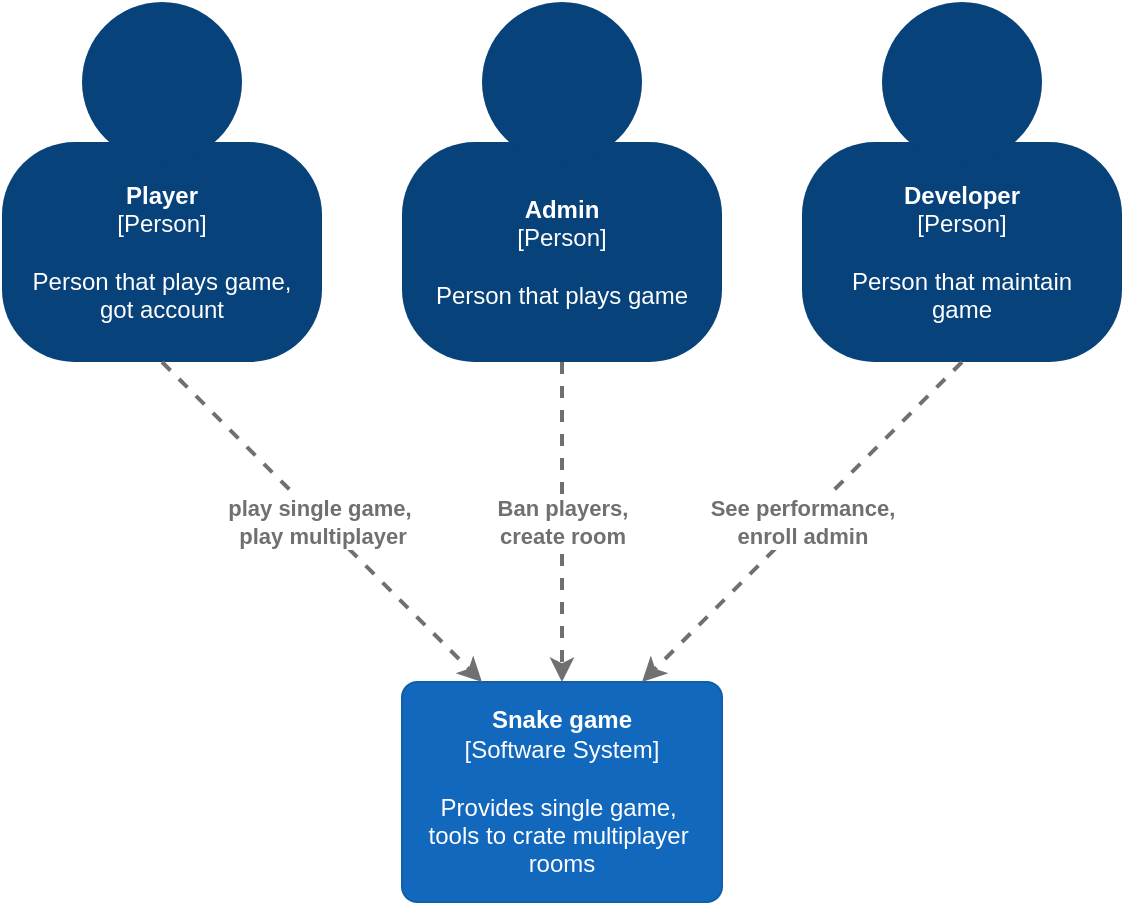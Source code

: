 <mxfile version="15.2.7" type="device"><diagram id="WMGjiHHu_984FxjrRQO1" name="Page-1"><mxGraphModel dx="1422" dy="2112" grid="1" gridSize="10" guides="1" tooltips="1" connect="1" arrows="1" fold="1" page="1" pageScale="1" pageWidth="827" pageHeight="1169" math="0" shadow="0"><root><mxCell id="0"/><mxCell id="1" parent="0"/><mxCell id="0SkBwcq1LKlYhmfJFojJ-1" value="" style="group;rounded=0;labelBackgroundColor=none;fillColor=none;fontColor=#ffffff;align=center;html=1;" vertex="1" connectable="0" parent="1"><mxGeometry y="-400" width="160" height="180" as="geometry"/><C4Person as="c4"/></mxCell><object label="&lt;b&gt;Player&lt;/b&gt;&lt;br&gt;&lt;div&gt;[Person]&lt;/div&gt;&lt;div&gt;&lt;br&gt;&lt;/div&gt;&lt;div&gt;Person that plays game,&lt;br&gt;&lt;/div&gt;&lt;div&gt;got account&lt;/div&gt;" c4Name="Player" c4Type="body" c4Description="Person that plays game" id="0SkBwcq1LKlYhmfJFojJ-2"><mxCell style="rounded=1;whiteSpace=wrap;html=1;labelBackgroundColor=none;fillColor=#08427b;fontColor=#ffffff;align=center;arcSize=33;strokeColor=3c7fc0;" vertex="1" parent="0SkBwcq1LKlYhmfJFojJ-1"><mxGeometry y="70" width="160" height="110" as="geometry"/><C4Person as="c4"/></mxCell></object><mxCell id="0SkBwcq1LKlYhmfJFojJ-3" value="" style="ellipse;whiteSpace=wrap;html=1;aspect=fixed;rounded=0;labelBackgroundColor=none;fillColor=#08427b;fontSize=12;fontColor=#ffffff;align=center;strokeColor=3c7fc0;" vertex="1" parent="0SkBwcq1LKlYhmfJFojJ-1"><mxGeometry x="40" width="80" height="80" as="geometry"/><C4Person as="c4"/></mxCell><object label="&lt;b&gt;Snake game&lt;/b&gt;&lt;br&gt;&lt;div&gt;[Software System]&lt;/div&gt;&lt;div&gt;&lt;br&gt;&lt;/div&gt;&lt;div&gt;Provides single game,&amp;nbsp;&lt;/div&gt;&lt;div&gt;tools to crate multiplayer&amp;nbsp;&lt;/div&gt;&lt;div&gt;rooms&lt;/div&gt;" placeholders="1" c4Name="name" c4Type="SoftwareSystem" c4Description="Description" id="0SkBwcq1LKlYhmfJFojJ-4"><mxCell style="rounded=1;whiteSpace=wrap;html=1;labelBackgroundColor=none;fillColor=#1168bd;fontColor=#ffffff;align=center;arcSize=7;strokeColor=#0f5eaa;" vertex="1" parent="1"><mxGeometry x="200" y="-60" width="160" height="110" as="geometry"/><C4SoftwareSystem as="c4"/></mxCell></object><mxCell id="0SkBwcq1LKlYhmfJFojJ-5" value="" style="group;rounded=0;labelBackgroundColor=none;fillColor=none;fontColor=#ffffff;align=center;html=1;" vertex="1" connectable="0" parent="1"><mxGeometry x="200" y="-400" width="160" height="180" as="geometry"/><C4Person as="c4"/></mxCell><object label="&lt;b&gt;Admin&lt;/b&gt;&lt;br&gt;&lt;div&gt;[Person]&lt;/div&gt;&lt;div&gt;&lt;br&gt;&lt;/div&gt;&lt;div&gt;Person that plays game&lt;br&gt;&lt;/div&gt;" c4Name="Player" c4Type="body" c4Description="Person that plays game" id="0SkBwcq1LKlYhmfJFojJ-6"><mxCell style="rounded=1;whiteSpace=wrap;html=1;labelBackgroundColor=none;fillColor=#08427b;fontColor=#ffffff;align=center;arcSize=33;strokeColor=3c7fc0;" vertex="1" parent="0SkBwcq1LKlYhmfJFojJ-5"><mxGeometry y="70" width="160" height="110" as="geometry"/><C4Person as="c4"/></mxCell></object><mxCell id="0SkBwcq1LKlYhmfJFojJ-7" value="" style="ellipse;whiteSpace=wrap;html=1;aspect=fixed;rounded=0;labelBackgroundColor=none;fillColor=#08427b;fontSize=12;fontColor=#ffffff;align=center;strokeColor=3c7fc0;" vertex="1" parent="0SkBwcq1LKlYhmfJFojJ-5"><mxGeometry x="40" width="80" height="80" as="geometry"/><C4Person as="c4"/></mxCell><mxCell id="0SkBwcq1LKlYhmfJFojJ-8" value="" style="group;rounded=0;labelBackgroundColor=none;fillColor=none;fontColor=#ffffff;align=center;html=1;" vertex="1" connectable="0" parent="1"><mxGeometry x="400" y="-400" width="160" height="180" as="geometry"/><C4Person as="c4"/></mxCell><object label="&lt;b&gt;Developer&lt;/b&gt;&lt;br&gt;&lt;div&gt;[Person]&lt;/div&gt;&lt;div&gt;&lt;br&gt;&lt;/div&gt;&lt;div&gt;Person that maintain&lt;br&gt;&lt;/div&gt;&lt;div&gt;game&lt;/div&gt;" c4Name="Player" c4Type="body" c4Description="Person that plays game" id="0SkBwcq1LKlYhmfJFojJ-9"><mxCell style="rounded=1;whiteSpace=wrap;html=1;labelBackgroundColor=none;fillColor=#08427b;fontColor=#ffffff;align=center;arcSize=33;strokeColor=3c7fc0;" vertex="1" parent="0SkBwcq1LKlYhmfJFojJ-8"><mxGeometry y="70" width="160" height="110" as="geometry"/><C4Person as="c4"/></mxCell></object><mxCell id="0SkBwcq1LKlYhmfJFojJ-10" value="" style="ellipse;whiteSpace=wrap;html=1;aspect=fixed;rounded=0;labelBackgroundColor=none;fillColor=#08427b;fontSize=12;fontColor=#ffffff;align=center;strokeColor=3c7fc0;" vertex="1" parent="0SkBwcq1LKlYhmfJFojJ-8"><mxGeometry x="40" width="80" height="80" as="geometry"/><C4Person as="c4"/></mxCell><object label="&lt;div style=&quot;text-align: left&quot;&gt;&lt;div style=&quot;text-align: center&quot;&gt;&lt;b&gt;play single game,&amp;nbsp;&lt;/b&gt;&lt;/div&gt;&lt;div style=&quot;text-align: center&quot;&gt;&lt;b&gt;play multiplayer&lt;/b&gt;&lt;/div&gt;&lt;/div&gt;" c4Type="Relationship" c4Description="Description" c4Technology="technology" id="0SkBwcq1LKlYhmfJFojJ-11"><mxCell style="edgeStyle=none;rounded=0;html=1;jettySize=auto;orthogonalLoop=1;strokeColor=#707070;strokeWidth=2;fontColor=#707070;jumpStyle=none;dashed=1;exitX=0.5;exitY=1;exitDx=0;exitDy=0;entryX=0.25;entryY=0;entryDx=0;entryDy=0;" edge="1" parent="1" source="0SkBwcq1LKlYhmfJFojJ-2" target="0SkBwcq1LKlYhmfJFojJ-4"><mxGeometry width="160" relative="1" as="geometry"><mxPoint x="500" y="80" as="sourcePoint"/><mxPoint x="660" y="80" as="targetPoint"/></mxGeometry><C4Relationship as="c4"/></mxCell></object><object label="&lt;div style=&quot;text-align: left&quot;&gt;&lt;div style=&quot;text-align: center&quot;&gt;&lt;b&gt;Ban players,&lt;/b&gt;&lt;/div&gt;&lt;div style=&quot;text-align: center&quot;&gt;&lt;b&gt;create ro&lt;/b&gt;&lt;b&gt;om&lt;/b&gt;&lt;/div&gt;&lt;/div&gt;" c4Type="Relationship" c4Description="Description" c4Technology="technology" id="0SkBwcq1LKlYhmfJFojJ-12"><mxCell style="edgeStyle=none;rounded=0;html=1;jettySize=auto;orthogonalLoop=1;strokeColor=#707070;strokeWidth=2;fontColor=#707070;jumpStyle=none;dashed=1;exitX=0.5;exitY=1;exitDx=0;exitDy=0;" edge="1" parent="1" source="0SkBwcq1LKlYhmfJFojJ-6" target="0SkBwcq1LKlYhmfJFojJ-4"><mxGeometry width="160" relative="1" as="geometry"><mxPoint x="500" y="80" as="sourcePoint"/><mxPoint x="660" y="80" as="targetPoint"/></mxGeometry><C4Relationship as="c4"/></mxCell></object><object label="&lt;div style=&quot;text-align: left&quot;&gt;&lt;div style=&quot;text-align: center&quot;&gt;&lt;b&gt;See performance,&lt;/b&gt;&lt;/div&gt;&lt;div style=&quot;text-align: center&quot;&gt;&lt;b&gt;enroll admin&lt;/b&gt;&lt;/div&gt;&lt;/div&gt;" c4Type="Relationship" c4Description="Description" c4Technology="technology" id="0SkBwcq1LKlYhmfJFojJ-13"><mxCell style="edgeStyle=none;rounded=0;html=1;jettySize=auto;orthogonalLoop=1;strokeColor=#707070;strokeWidth=2;fontColor=#707070;jumpStyle=none;dashed=1;exitX=0.5;exitY=1;exitDx=0;exitDy=0;entryX=0.75;entryY=0;entryDx=0;entryDy=0;" edge="1" parent="1" source="0SkBwcq1LKlYhmfJFojJ-9" target="0SkBwcq1LKlYhmfJFojJ-4"><mxGeometry width="160" relative="1" as="geometry"><mxPoint x="500" y="80" as="sourcePoint"/><mxPoint x="660" y="80" as="targetPoint"/></mxGeometry><C4Relationship as="c4"/></mxCell></object></root></mxGraphModel></diagram></mxfile>
